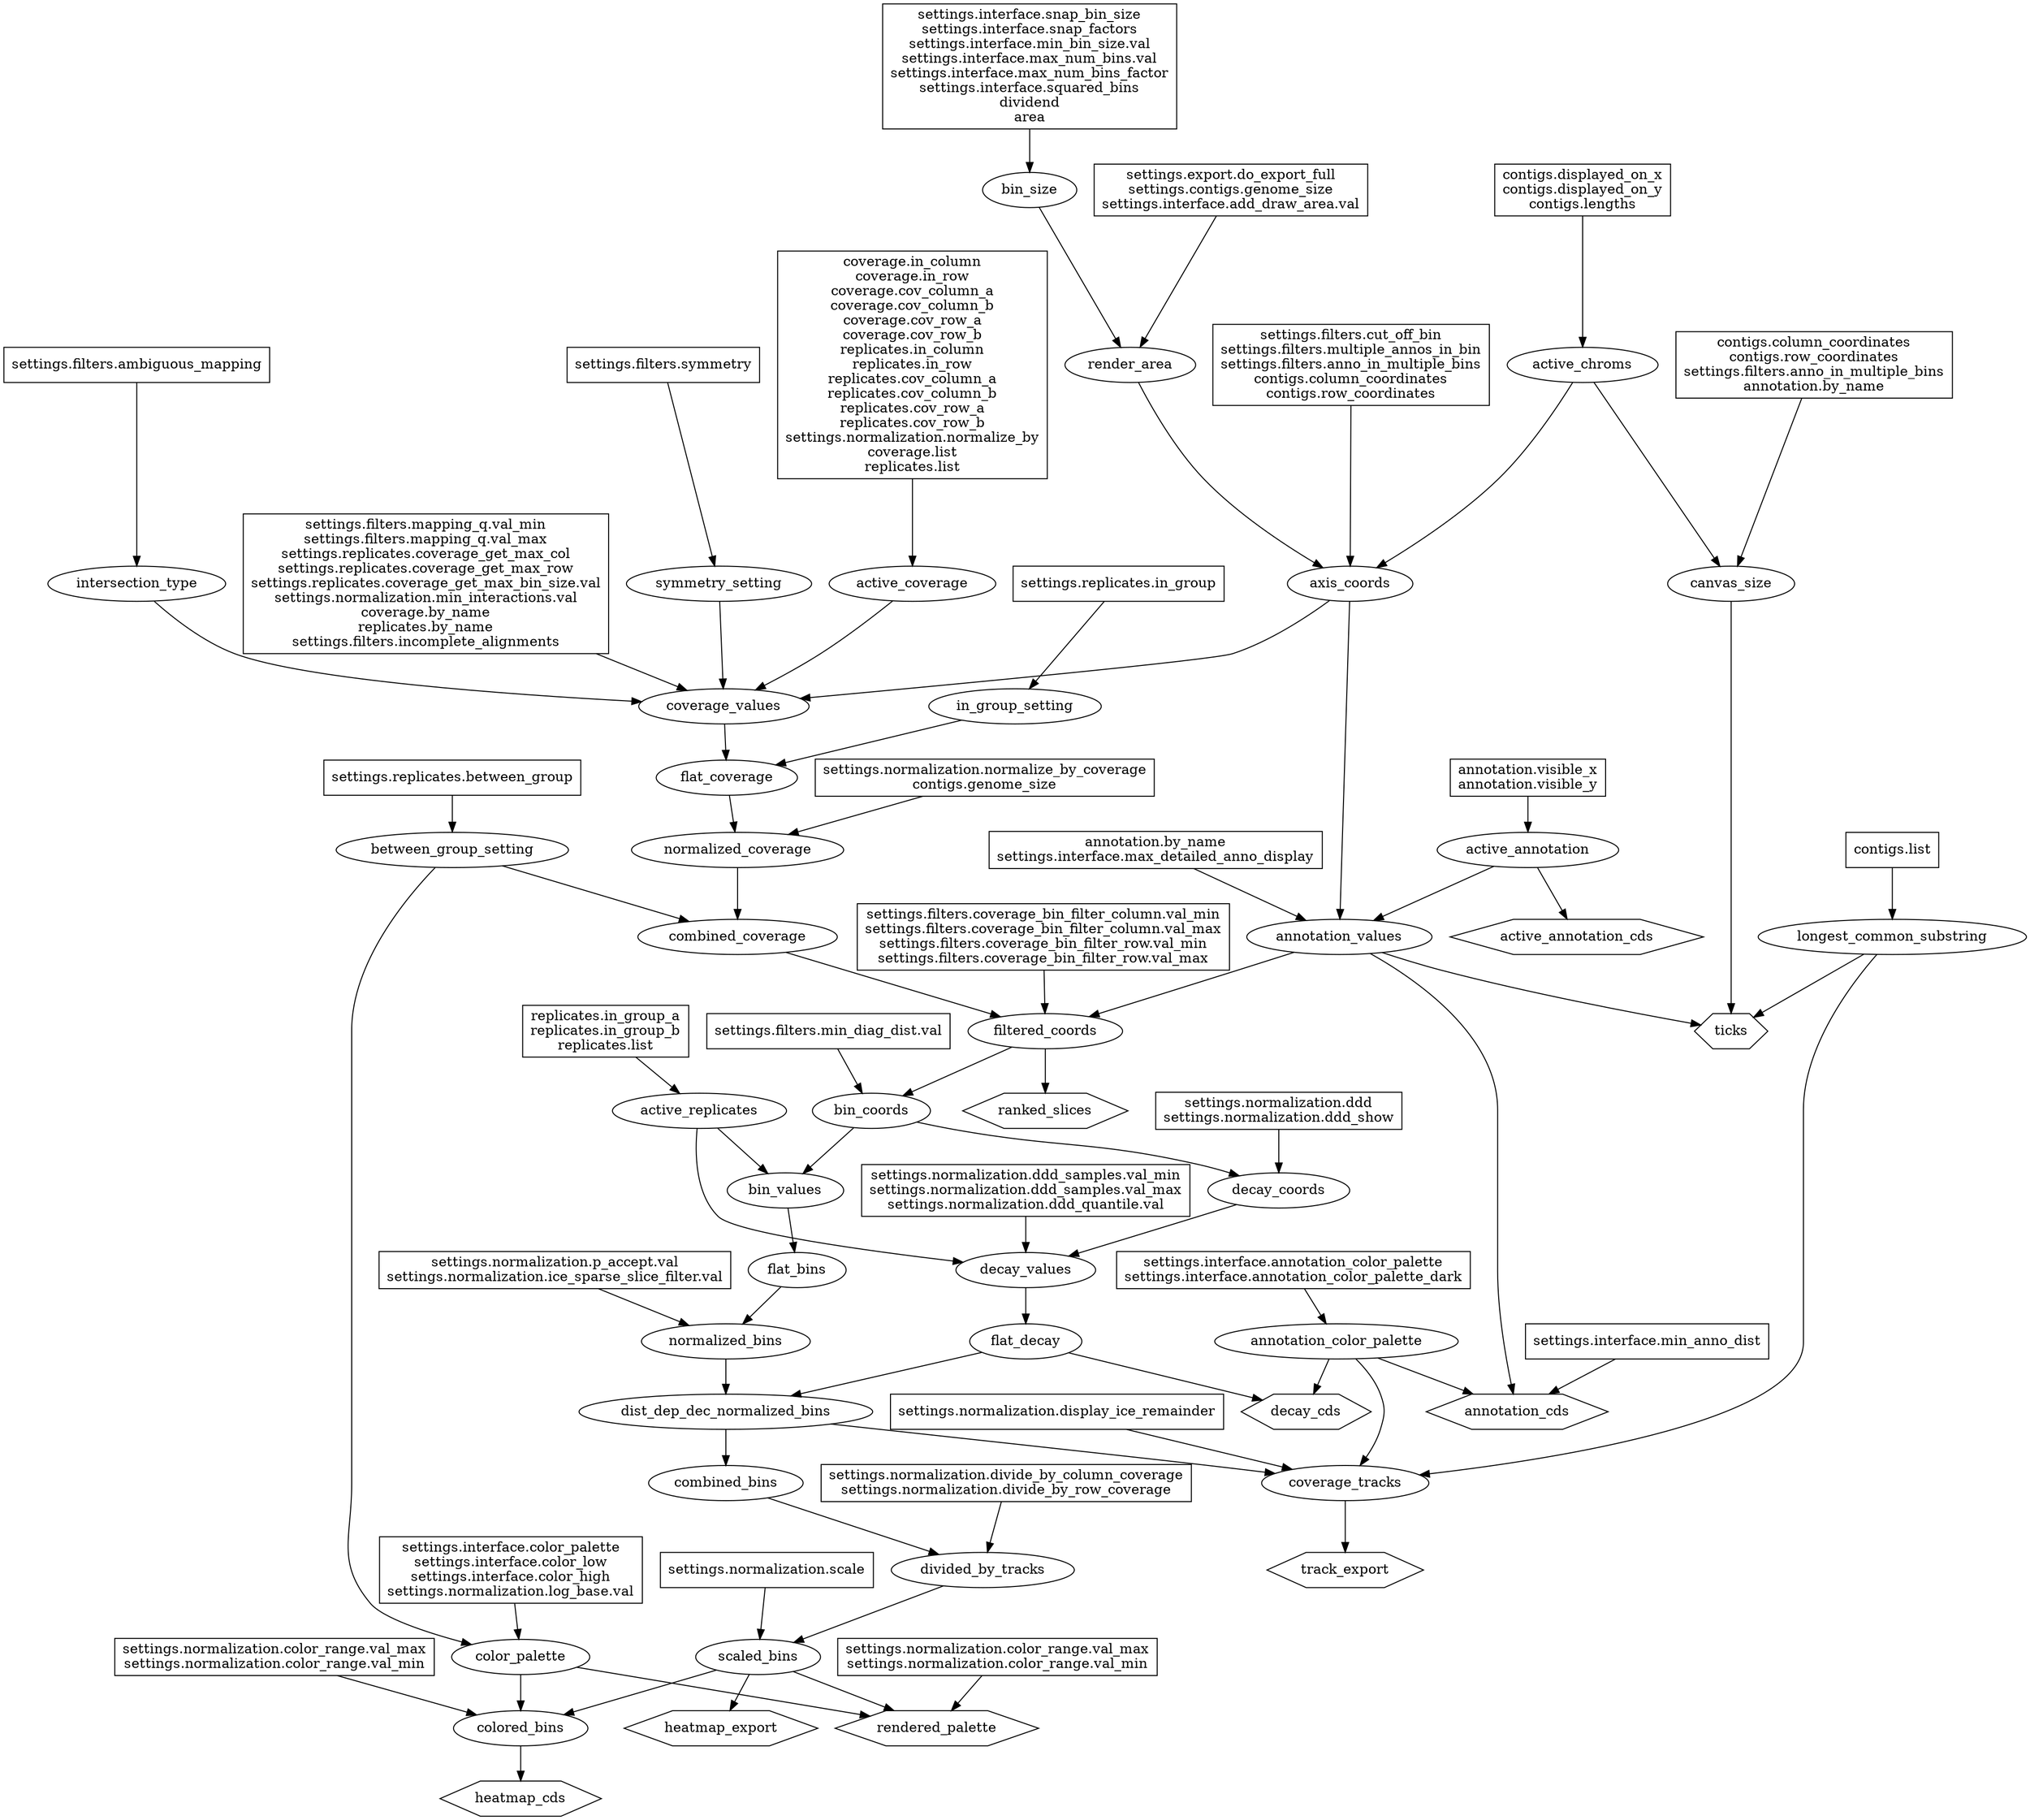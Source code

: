 digraph libContactMappingFlowDiagram {
        bin_size_in [shape=box, label=<settings.interface.snap_bin_size<br/>settings.interface.snap_factors<br/>settings.interface.min_bin_size.val<br/>settings.interface.max_num_bins.val<br/>settings.interface.max_num_bins_factor<br/>settings.interface.squared_bins<br/>dividend<br/>area<br/>>];
        bin_size_in -> bin_size;
        render_area_in [shape=box, label=<settings.export.do_export_full<br/>settings.contigs.genome_size<br/>settings.interface.add_draw_area.val<br/>>];
        render_area_in -> render_area;
        bin_size -> render_area;
        active_chroms_in [shape=box, label=<contigs.displayed_on_x<br/>contigs.displayed_on_y<br/>contigs.lengths<br/>>];
        active_chroms_in -> active_chroms;
        axis_coords_in [shape=box, label=<settings.filters.cut_off_bin<br/>settings.filters.multiple_annos_in_bin<br/>settings.filters.anno_in_multiple_bins<br/>contigs.column_coordinates<br/>contigs.row_coordinates<br/>>];
        axis_coords_in -> axis_coords;
        active_chroms -> axis_coords;
        render_area -> axis_coords;
        filtered_coords_in [shape=box, label=<settings.filters.coverage_bin_filter_column.val_min<br/>settings.filters.coverage_bin_filter_column.val_max<br/>settings.filters.coverage_bin_filter_row.val_min<br/>settings.filters.coverage_bin_filter_row.val_max<br/>>];
        filtered_coords_in -> filtered_coords;
        annotation_values -> filtered_coords;
        combined_coverage -> filtered_coords;
        symmetry_setting_in [shape=box, label=<settings.filters.symmetry<br/>>];
        symmetry_setting_in -> symmetry_setting;
        bin_coords_in [shape=box, label=<settings.filters.min_diag_dist.val<br/>>];
        bin_coords_in -> bin_coords;
        filtered_coords -> bin_coords;
        decay_coords_in [shape=box, label=<settings.normalization.ddd<br/>settings.normalization.ddd_show<br/>>];
        decay_coords_in -> decay_coords;
        bin_coords -> decay_coords;
        decay_values -> flat_decay;
        intersection_type_in [shape=box, label=<settings.filters.ambiguous_mapping<br/>>];
        intersection_type_in -> intersection_type;
        active_replicates_in [shape=box, label=<replicates.in_group_a<br/>replicates.in_group_b<br/>replicates.list<br/>>];
        active_replicates_in -> active_replicates;
        active_coverage_in [shape=box, label=<coverage.in_column<br/>coverage.in_row<br/>coverage.cov_column_a<br/>coverage.cov_column_b<br/>coverage.cov_row_a<br/>coverage.cov_row_b<br/>replicates.in_column<br/>replicates.in_row<br/>replicates.cov_column_a<br/>replicates.cov_column_b<br/>replicates.cov_row_a<br/>replicates.cov_row_b<br/>settings.normalization.normalize_by<br/>coverage.list<br/>replicates.list<br/>>];
        active_coverage_in -> active_coverage;
        coverage_values_in [shape=box, label=<settings.filters.mapping_q.val_min<br/>settings.filters.mapping_q.val_max<br/>settings.replicates.coverage_get_max_col<br/>settings.replicates.coverage_get_max_row<br/>settings.replicates.coverage_get_max_bin_size.val<br/>settings.normalization.min_interactions.val<br/>coverage.by_name<br/>replicates.by_name<br/>settings.filters.incomplete_alignments<br/>>];
        coverage_values_in -> coverage_values;
        active_coverage -> coverage_values;
        axis_coords -> coverage_values;
        intersection_type -> coverage_values;
        symmetry_setting -> coverage_values;
        coverage_values -> flat_coverage;
        in_group_setting -> flat_coverage;
        normalized_coverage_in [shape=box, label=<settings.normalization.normalize_by_coverage<br/>contigs.genome_size<br/>>];
        normalized_coverage_in -> normalized_coverage;
        flat_coverage -> normalized_coverage;
        normalized_coverage -> combined_coverage;
        between_group_setting -> combined_coverage;
        bin_coords -> bin_values;
        active_replicates -> bin_values;
        decay_values_in [shape=box, label=<settings.normalization.ddd_samples.val_min<br/>settings.normalization.ddd_samples.val_max<br/>settings.normalization.ddd_quantile.val<br/>>];
        decay_values_in -> decay_values;
        decay_coords -> decay_values;
        active_replicates -> decay_values;
        bin_values -> flat_bins;
        in_group_setting_in [shape=box, label=<settings.replicates.in_group<br/>>];
        in_group_setting_in -> in_group_setting;
        normalized_bins_in [shape=box, label=<settings.normalization.p_accept.val<br/>settings.normalization.ice_sparse_slice_filter.val<br/>>];
        normalized_bins_in -> normalized_bins;
        flat_bins -> normalized_bins;
        normalized_bins -> dist_dep_dec_normalized_bins;
        flat_decay -> dist_dep_dec_normalized_bins;
        decay_cds [shape=hexagon];
        flat_decay -> decay_cds;
        annotation_color_palette -> decay_cds;
        color_palette_in [shape=box, label=<settings.interface.color_palette<br/>settings.interface.color_low<br/>settings.interface.color_high<br/>settings.normalization.log_base.val<br/>>];
        color_palette_in -> color_palette;
        between_group_setting -> color_palette;
        between_group_setting_in [shape=box, label=<settings.replicates.between_group<br/>>];
        between_group_setting_in -> between_group_setting;
        dist_dep_dec_normalized_bins -> combined_bins;
        colored_bins_in [shape=box, label=<settings.normalization.color_range.val_max<br/>settings.normalization.color_range.val_min<br/>>];
        colored_bins_in -> colored_bins;
        color_palette -> colored_bins;
        scaled_bins -> colored_bins;
        active_annotation_in [shape=box, label=<annotation.visible_x<br/>annotation.visible_y<br/>>];
        active_annotation_in -> active_annotation;
        annotation_values_in [shape=box, label=<annotation.by_name<br/>settings.interface.max_detailed_anno_display<br/>>];
        annotation_values_in -> annotation_values;
        active_annotation -> annotation_values;
        axis_coords -> annotation_values;
        annotation_cds_in [shape=box, label=<settings.interface.min_anno_dist<br/>>];
        annotation_cds_in -> annotation_cds;
        annotation_cds [shape=hexagon];
        annotation_values -> annotation_cds;
        annotation_color_palette -> annotation_cds;
        annotation_color_palette_in [shape=box, label=<settings.interface.annotation_color_palette<br/>settings.interface.annotation_color_palette_dark<br/>>];
        annotation_color_palette_in -> annotation_color_palette;
        active_annotation_cds [shape=hexagon];
        active_annotation -> active_annotation_cds;
        heatmap_cds [shape=hexagon];
        colored_bins -> heatmap_cds;
        heatmap_export [shape=hexagon];
        scaled_bins -> heatmap_export;
        track_export [shape=hexagon];
        coverage_tracks -> track_export;
        scaled_bins_in [shape=box, label=<settings.normalization.scale<br/>>];
        scaled_bins_in -> scaled_bins;
        divided_by_tracks -> scaled_bins;
        ticks [shape=hexagon];
        longest_common_substring -> ticks;
        annotation_values -> ticks;
        canvas_size -> ticks;
        coverage_tracks_in [shape=box, label=<settings.normalization.display_ice_remainder<br/>>];
        coverage_tracks_in -> coverage_tracks;
        longest_common_substring -> coverage_tracks;
        dist_dep_dec_normalized_bins -> coverage_tracks;
        annotation_color_palette -> coverage_tracks;
        divided_by_tracks_in [shape=box, label=<settings.normalization.divide_by_column_coverage<br/>settings.normalization.divide_by_row_coverage<br/>>];
        divided_by_tracks_in -> divided_by_tracks;
        combined_bins -> divided_by_tracks;
        rendered_palette_in [shape=box, label=<settings.normalization.color_range.val_max<br/>settings.normalization.color_range.val_min<br/>>];
        rendered_palette_in -> rendered_palette;
        rendered_palette [shape=hexagon];
        scaled_bins -> rendered_palette;
        color_palette -> rendered_palette;
        longest_common_substring_in [shape=box, label=<contigs.list<br/>>];
        longest_common_substring_in -> longest_common_substring;
        ranked_slices [shape=hexagon];
        filtered_coords -> ranked_slices;
        canvas_size_in [shape=box, label=<contigs.column_coordinates<br/>contigs.row_coordinates<br/>settings.filters.anno_in_multiple_bins<br/>annotation.by_name<br/>>];
        canvas_size_in -> canvas_size;
        active_chroms -> canvas_size;
}